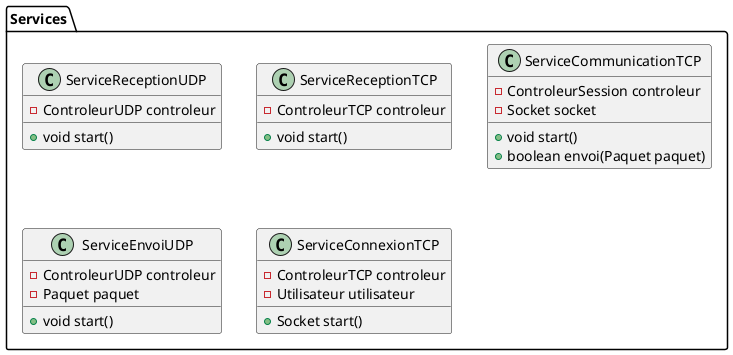 @startuml services
package Services {
    class ServiceReceptionUDP {
        - ControleurUDP controleur
        + void start() 
    }
    class ServiceReceptionTCP {
        - ControleurTCP controleur
        + void start() 
    }
    class ServiceCommunicationTCP {
        - ControleurSession controleur
        - Socket socket
        + void start()
        + boolean envoi(Paquet paquet)
    }
    class ServiceEnvoiUDP {
        - ControleurUDP controleur
        - Paquet paquet
        + void start()
    }
    class ServiceConnexionTCP {
        - ControleurTCP controleur
        - Utilisateur utilisateur
        + Socket start()
    }
}
@enduml